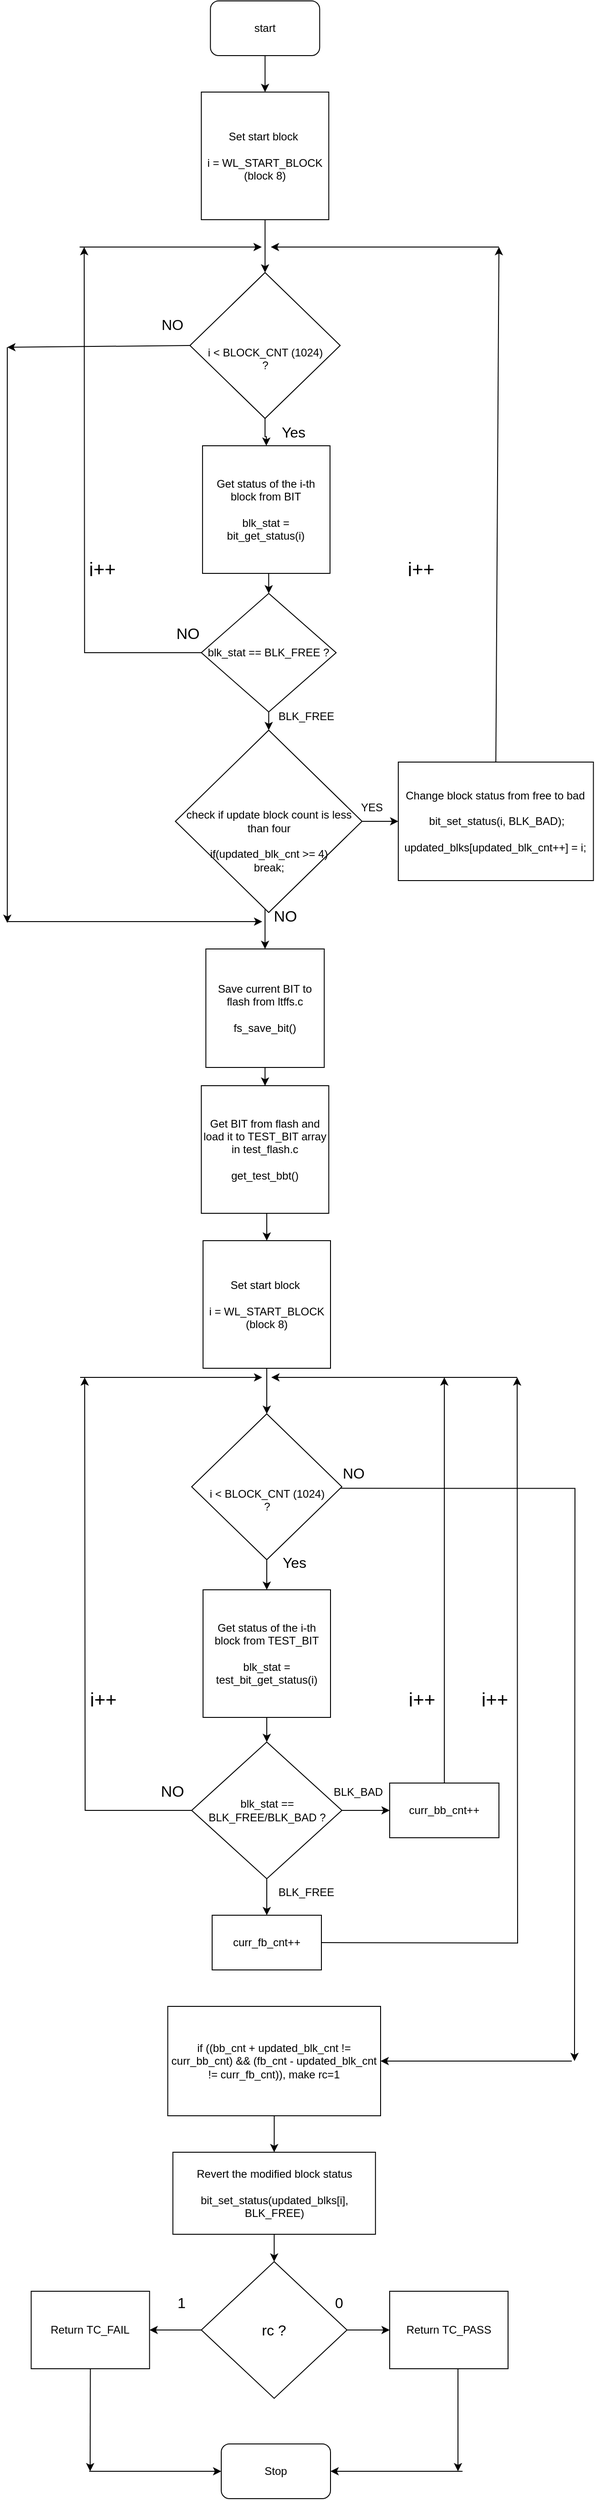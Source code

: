 <mxfile version="24.2.1" type="github">
  <diagram name="Page-1" id="3v_p0arT9vjumwwHP8JX">
    <mxGraphModel dx="1221" dy="1902" grid="1" gridSize="10" guides="1" tooltips="1" connect="1" arrows="1" fold="1" page="1" pageScale="1" pageWidth="827" pageHeight="1169" math="0" shadow="0">
      <root>
        <mxCell id="0" />
        <mxCell id="1" parent="0" />
        <mxCell id="CFVCdoT1RQqhRszC6i-9-57" value="" style="edgeStyle=orthogonalEdgeStyle;rounded=0;orthogonalLoop=1;jettySize=auto;html=1;" edge="1" parent="1" source="4gxvxBFfsv67P0vdj7MG-1" target="CFVCdoT1RQqhRszC6i-9-32">
          <mxGeometry relative="1" as="geometry" />
        </mxCell>
        <mxCell id="4gxvxBFfsv67P0vdj7MG-1" value="start" style="rounded=1;whiteSpace=wrap;html=1;" parent="1" vertex="1">
          <mxGeometry x="343.12" y="-700" width="120" height="60" as="geometry" />
        </mxCell>
        <mxCell id="9ZTEv-fv_tr6oAtbYyLb-17" value="" style="edgeStyle=orthogonalEdgeStyle;rounded=0;orthogonalLoop=1;jettySize=auto;html=1;" parent="1" source="4gxvxBFfsv67P0vdj7MG-2" target="4gxvxBFfsv67P0vdj7MG-3" edge="1">
          <mxGeometry relative="1" as="geometry" />
        </mxCell>
        <mxCell id="4gxvxBFfsv67P0vdj7MG-2" value="Save current BIT to flash from ltffs.c&lt;div&gt;&lt;br&gt;&lt;/div&gt;&lt;div&gt;fs_save_bit()&lt;br&gt;&lt;/div&gt;" style="whiteSpace=wrap;html=1;aspect=fixed;" parent="1" vertex="1">
          <mxGeometry x="338.12" y="340" width="130" height="130" as="geometry" />
        </mxCell>
        <mxCell id="4gxvxBFfsv67P0vdj7MG-10" style="edgeStyle=orthogonalEdgeStyle;rounded=0;orthogonalLoop=1;jettySize=auto;html=1;exitX=0.5;exitY=1;exitDx=0;exitDy=0;entryX=0.5;entryY=0;entryDx=0;entryDy=0;" parent="1" source="4gxvxBFfsv67P0vdj7MG-3" target="4gxvxBFfsv67P0vdj7MG-4" edge="1">
          <mxGeometry relative="1" as="geometry" />
        </mxCell>
        <mxCell id="4gxvxBFfsv67P0vdj7MG-3" value="Get BIT from flash and load it to TEST_BIT array in test_flash.c&lt;br&gt;&lt;br&gt;get_test_bbt()" style="whiteSpace=wrap;html=1;aspect=fixed;" parent="1" vertex="1">
          <mxGeometry x="333.12" y="490" width="140" height="140" as="geometry" />
        </mxCell>
        <mxCell id="4gxvxBFfsv67P0vdj7MG-44" value="" style="edgeStyle=orthogonalEdgeStyle;rounded=0;orthogonalLoop=1;jettySize=auto;html=1;" parent="1" source="4gxvxBFfsv67P0vdj7MG-4" target="4gxvxBFfsv67P0vdj7MG-41" edge="1">
          <mxGeometry relative="1" as="geometry" />
        </mxCell>
        <mxCell id="4gxvxBFfsv67P0vdj7MG-4" value="Set start block&amp;nbsp;&lt;div&gt;&lt;br&gt;&lt;/div&gt;&lt;div&gt;i =&amp;nbsp;WL_START_BLOCK&lt;/div&gt;&lt;div&gt;(block 8)&lt;/div&gt;" style="whiteSpace=wrap;html=1;aspect=fixed;" parent="1" vertex="1">
          <mxGeometry x="335" y="660" width="140" height="140" as="geometry" />
        </mxCell>
        <mxCell id="4gxvxBFfsv67P0vdj7MG-15" style="edgeStyle=orthogonalEdgeStyle;rounded=0;orthogonalLoop=1;jettySize=auto;html=1;" parent="1" source="4gxvxBFfsv67P0vdj7MG-5" edge="1">
          <mxGeometry relative="1" as="geometry">
            <mxPoint x="205" y="810" as="targetPoint" />
          </mxGeometry>
        </mxCell>
        <mxCell id="9ZTEv-fv_tr6oAtbYyLb-5" value="" style="edgeStyle=orthogonalEdgeStyle;rounded=0;orthogonalLoop=1;jettySize=auto;html=1;" parent="1" source="4gxvxBFfsv67P0vdj7MG-5" target="9ZTEv-fv_tr6oAtbYyLb-2" edge="1">
          <mxGeometry relative="1" as="geometry" />
        </mxCell>
        <mxCell id="9ZTEv-fv_tr6oAtbYyLb-20" value="" style="edgeStyle=orthogonalEdgeStyle;rounded=0;orthogonalLoop=1;jettySize=auto;html=1;" parent="1" source="4gxvxBFfsv67P0vdj7MG-5" target="9ZTEv-fv_tr6oAtbYyLb-1" edge="1">
          <mxGeometry relative="1" as="geometry" />
        </mxCell>
        <mxCell id="4gxvxBFfsv67P0vdj7MG-5" value="blk_stat == BLK_FREE/BLK_BAD ?" style="rhombus;whiteSpace=wrap;html=1;" parent="1" vertex="1">
          <mxGeometry x="322.5" y="1210" width="165" height="150" as="geometry" />
        </mxCell>
        <mxCell id="4gxvxBFfsv67P0vdj7MG-13" style="edgeStyle=orthogonalEdgeStyle;rounded=0;orthogonalLoop=1;jettySize=auto;html=1;exitX=0.5;exitY=1;exitDx=0;exitDy=0;entryX=0.5;entryY=0;entryDx=0;entryDy=0;" parent="1" source="4gxvxBFfsv67P0vdj7MG-6" target="4gxvxBFfsv67P0vdj7MG-5" edge="1">
          <mxGeometry relative="1" as="geometry" />
        </mxCell>
        <mxCell id="4gxvxBFfsv67P0vdj7MG-6" value="Get status of the i-th block from TEST_BIT&lt;br&gt;&lt;br&gt;blk_stat = test_bit_get_status(i)" style="whiteSpace=wrap;html=1;aspect=fixed;" parent="1" vertex="1">
          <mxGeometry x="335" y="1043" width="140" height="140" as="geometry" />
        </mxCell>
        <mxCell id="4gxvxBFfsv67P0vdj7MG-17" value="" style="endArrow=classic;html=1;rounded=0;" parent="1" edge="1">
          <mxGeometry width="50" height="50" relative="1" as="geometry">
            <mxPoint x="200" y="810" as="sourcePoint" />
            <mxPoint x="400" y="810" as="targetPoint" />
          </mxGeometry>
        </mxCell>
        <mxCell id="4gxvxBFfsv67P0vdj7MG-18" value="NO" style="text;html=1;align=center;verticalAlign=middle;resizable=0;points=[];autosize=1;strokeColor=none;fillColor=none;fontSize=17;" parent="1" vertex="1">
          <mxGeometry x="276.25" y="1250" width="50" height="30" as="geometry" />
        </mxCell>
        <mxCell id="4gxvxBFfsv67P0vdj7MG-20" value="i++" style="text;html=1;align=center;verticalAlign=middle;resizable=0;points=[];autosize=1;strokeColor=none;fillColor=none;fontSize=21;" parent="1" vertex="1">
          <mxGeometry x="200" y="1143" width="50" height="40" as="geometry" />
        </mxCell>
        <mxCell id="4gxvxBFfsv67P0vdj7MG-37" value="" style="endArrow=classic;html=1;rounded=0;" parent="1" edge="1">
          <mxGeometry width="50" height="50" relative="1" as="geometry">
            <mxPoint x="680" y="810" as="sourcePoint" />
            <mxPoint x="410" y="810" as="targetPoint" />
          </mxGeometry>
        </mxCell>
        <mxCell id="4gxvxBFfsv67P0vdj7MG-48" style="edgeStyle=orthogonalEdgeStyle;rounded=0;orthogonalLoop=1;jettySize=auto;html=1;exitX=0.16;exitY=1.056;exitDx=0;exitDy=0;exitPerimeter=0;" parent="1" source="4gxvxBFfsv67P0vdj7MG-49" edge="1">
          <mxGeometry relative="1" as="geometry">
            <mxPoint x="743" y="1560" as="targetPoint" />
            <mxPoint x="550" y="720" as="sourcePoint" />
          </mxGeometry>
        </mxCell>
        <mxCell id="9ZTEv-fv_tr6oAtbYyLb-18" value="" style="edgeStyle=orthogonalEdgeStyle;rounded=0;orthogonalLoop=1;jettySize=auto;html=1;" parent="1" source="4gxvxBFfsv67P0vdj7MG-41" target="4gxvxBFfsv67P0vdj7MG-6" edge="1">
          <mxGeometry relative="1" as="geometry" />
        </mxCell>
        <mxCell id="4gxvxBFfsv67P0vdj7MG-41" value="&lt;br&gt;&lt;br&gt;i &amp;lt; BLOCK_CNT (1024)&lt;br&gt;?" style="rhombus;whiteSpace=wrap;html=1;" parent="1" vertex="1">
          <mxGeometry x="322.5" y="850" width="165" height="160" as="geometry" />
        </mxCell>
        <mxCell id="4gxvxBFfsv67P0vdj7MG-47" value="&lt;font style=&quot;font-size: 16px;&quot;&gt;Yes&lt;/font&gt;" style="text;html=1;align=center;verticalAlign=middle;resizable=0;points=[];autosize=1;strokeColor=none;fillColor=none;" parent="1" vertex="1">
          <mxGeometry x="410" y="998" width="50" height="30" as="geometry" />
        </mxCell>
        <mxCell id="4gxvxBFfsv67P0vdj7MG-49" value="&lt;font style=&quot;font-size: 16px;&quot;&gt;NO&lt;/font&gt;" style="text;html=1;align=center;verticalAlign=middle;resizable=0;points=[];autosize=1;strokeColor=none;fillColor=none;" parent="1" vertex="1">
          <mxGeometry x="475" y="900" width="50" height="30" as="geometry" />
        </mxCell>
        <mxCell id="CFVCdoT1RQqhRszC6i-9-2" value="" style="edgeStyle=orthogonalEdgeStyle;rounded=0;orthogonalLoop=1;jettySize=auto;html=1;" edge="1" parent="1" source="4gxvxBFfsv67P0vdj7MG-51" target="CFVCdoT1RQqhRszC6i-9-1">
          <mxGeometry relative="1" as="geometry" />
        </mxCell>
        <mxCell id="4gxvxBFfsv67P0vdj7MG-51" value="&lt;div&gt;if ((bb_cnt + updated_blk_cnt != curr_bb_cnt) &amp;amp;&amp;amp; (fb_cnt - updated_blk_cnt != curr_fb_cnt)), make rc=1&lt;br&gt;&lt;/div&gt;" style="rounded=0;whiteSpace=wrap;html=1;" parent="1" vertex="1">
          <mxGeometry x="296.25" y="1500" width="233.75" height="120" as="geometry" />
        </mxCell>
        <mxCell id="4gxvxBFfsv67P0vdj7MG-52" value="" style="endArrow=classic;html=1;rounded=0;entryX=1;entryY=0.5;entryDx=0;entryDy=0;" parent="1" target="4gxvxBFfsv67P0vdj7MG-51" edge="1">
          <mxGeometry width="50" height="50" relative="1" as="geometry">
            <mxPoint x="740" y="1560" as="sourcePoint" />
            <mxPoint x="590" y="1460" as="targetPoint" />
          </mxGeometry>
        </mxCell>
        <mxCell id="4gxvxBFfsv67P0vdj7MG-58" value="" style="edgeStyle=orthogonalEdgeStyle;rounded=0;orthogonalLoop=1;jettySize=auto;html=1;" parent="1" source="4gxvxBFfsv67P0vdj7MG-53" target="4gxvxBFfsv67P0vdj7MG-56" edge="1">
          <mxGeometry relative="1" as="geometry" />
        </mxCell>
        <mxCell id="4gxvxBFfsv67P0vdj7MG-59" value="" style="edgeStyle=orthogonalEdgeStyle;rounded=0;orthogonalLoop=1;jettySize=auto;html=1;" parent="1" source="4gxvxBFfsv67P0vdj7MG-53" target="4gxvxBFfsv67P0vdj7MG-57" edge="1">
          <mxGeometry relative="1" as="geometry" />
        </mxCell>
        <mxCell id="4gxvxBFfsv67P0vdj7MG-53" value="&lt;font style=&quot;font-size: 16px;&quot;&gt;rc ?&lt;/font&gt;" style="rhombus;whiteSpace=wrap;html=1;" parent="1" vertex="1">
          <mxGeometry x="333.12" y="1780" width="160" height="150" as="geometry" />
        </mxCell>
        <mxCell id="4gxvxBFfsv67P0vdj7MG-56" value="Return&amp;nbsp;TC_FAIL" style="rounded=0;whiteSpace=wrap;html=1;" parent="1" vertex="1">
          <mxGeometry x="146.25" y="1812.5" width="130" height="85" as="geometry" />
        </mxCell>
        <mxCell id="4gxvxBFfsv67P0vdj7MG-57" value="Return&amp;nbsp;TC_PASS" style="rounded=0;whiteSpace=wrap;html=1;" parent="1" vertex="1">
          <mxGeometry x="540" y="1812.5" width="130" height="85" as="geometry" />
        </mxCell>
        <mxCell id="4gxvxBFfsv67P0vdj7MG-60" value="Stop" style="rounded=1;whiteSpace=wrap;html=1;" parent="1" vertex="1">
          <mxGeometry x="355" y="1980" width="120" height="60" as="geometry" />
        </mxCell>
        <mxCell id="4gxvxBFfsv67P0vdj7MG-63" value="" style="endArrow=classic;html=1;rounded=0;entryX=0;entryY=0.5;entryDx=0;entryDy=0;" parent="1" target="4gxvxBFfsv67P0vdj7MG-60" edge="1">
          <mxGeometry width="50" height="50" relative="1" as="geometry">
            <mxPoint x="210" y="2010" as="sourcePoint" />
            <mxPoint x="580" y="1700" as="targetPoint" />
          </mxGeometry>
        </mxCell>
        <mxCell id="4gxvxBFfsv67P0vdj7MG-64" value="" style="endArrow=classic;html=1;rounded=0;entryX=1;entryY=0.5;entryDx=0;entryDy=0;" parent="1" target="4gxvxBFfsv67P0vdj7MG-60" edge="1">
          <mxGeometry width="50" height="50" relative="1" as="geometry">
            <mxPoint x="620" y="2010" as="sourcePoint" />
            <mxPoint x="580" y="1700" as="targetPoint" />
          </mxGeometry>
        </mxCell>
        <mxCell id="4gxvxBFfsv67P0vdj7MG-65" value="&lt;font style=&quot;font-size: 16px;&quot;&gt;1&lt;/font&gt;" style="text;html=1;align=center;verticalAlign=middle;resizable=0;points=[];autosize=1;strokeColor=none;fillColor=none;" parent="1" vertex="1">
          <mxGeometry x="296.25" y="1810" width="30" height="30" as="geometry" />
        </mxCell>
        <mxCell id="4gxvxBFfsv67P0vdj7MG-66" value="&lt;font style=&quot;font-size: 16px;&quot;&gt;0&lt;/font&gt;" style="text;html=1;align=center;verticalAlign=middle;resizable=0;points=[];autosize=1;strokeColor=none;fillColor=none;" parent="1" vertex="1">
          <mxGeometry x="468.75" y="1810" width="30" height="30" as="geometry" />
        </mxCell>
        <mxCell id="9ZTEv-fv_tr6oAtbYyLb-10" value="" style="edgeStyle=orthogonalEdgeStyle;rounded=0;orthogonalLoop=1;jettySize=auto;html=1;" parent="1" edge="1">
          <mxGeometry relative="1" as="geometry">
            <mxPoint x="460" y="1430" as="sourcePoint" />
            <mxPoint x="680" y="810" as="targetPoint" />
          </mxGeometry>
        </mxCell>
        <mxCell id="9ZTEv-fv_tr6oAtbYyLb-1" value="curr_fb_cnt++" style="rounded=0;whiteSpace=wrap;html=1;" parent="1" vertex="1">
          <mxGeometry x="345" y="1400" width="120" height="60" as="geometry" />
        </mxCell>
        <mxCell id="9ZTEv-fv_tr6oAtbYyLb-8" value="" style="edgeStyle=orthogonalEdgeStyle;rounded=0;orthogonalLoop=1;jettySize=auto;html=1;" parent="1" source="9ZTEv-fv_tr6oAtbYyLb-2" edge="1">
          <mxGeometry relative="1" as="geometry">
            <mxPoint x="600" y="810" as="targetPoint" />
          </mxGeometry>
        </mxCell>
        <mxCell id="9ZTEv-fv_tr6oAtbYyLb-2" value="curr_bb_cnt++" style="rounded=0;whiteSpace=wrap;html=1;" parent="1" vertex="1">
          <mxGeometry x="540" y="1255" width="120" height="60" as="geometry" />
        </mxCell>
        <mxCell id="9ZTEv-fv_tr6oAtbYyLb-4" value="BLK_FREE" style="text;html=1;align=center;verticalAlign=middle;resizable=0;points=[];autosize=1;strokeColor=none;fillColor=none;" parent="1" vertex="1">
          <mxGeometry x="407.5" y="1360" width="80" height="30" as="geometry" />
        </mxCell>
        <mxCell id="9ZTEv-fv_tr6oAtbYyLb-6" value="BLK_BAD" style="text;html=1;align=center;verticalAlign=middle;resizable=0;points=[];autosize=1;strokeColor=none;fillColor=none;" parent="1" vertex="1">
          <mxGeometry x="465" y="1250" width="80" height="30" as="geometry" />
        </mxCell>
        <mxCell id="9ZTEv-fv_tr6oAtbYyLb-11" value="i++" style="text;html=1;align=center;verticalAlign=middle;resizable=0;points=[];autosize=1;strokeColor=none;fillColor=none;fontSize=21;" parent="1" vertex="1">
          <mxGeometry x="630" y="1143" width="50" height="40" as="geometry" />
        </mxCell>
        <mxCell id="9ZTEv-fv_tr6oAtbYyLb-12" value="i++" style="text;html=1;align=center;verticalAlign=middle;resizable=0;points=[];autosize=1;strokeColor=none;fillColor=none;fontSize=21;" parent="1" vertex="1">
          <mxGeometry x="550" y="1143" width="50" height="40" as="geometry" />
        </mxCell>
        <mxCell id="9ZTEv-fv_tr6oAtbYyLb-16" value="" style="edgeStyle=orthogonalEdgeStyle;rounded=0;orthogonalLoop=1;jettySize=auto;html=1;" parent="1" target="4gxvxBFfsv67P0vdj7MG-2" edge="1">
          <mxGeometry relative="1" as="geometry">
            <mxPoint x="405" y="250" as="sourcePoint" />
          </mxGeometry>
        </mxCell>
        <mxCell id="CFVCdoT1RQqhRszC6i-9-3" value="" style="edgeStyle=orthogonalEdgeStyle;rounded=0;orthogonalLoop=1;jettySize=auto;html=1;" edge="1" parent="1" source="CFVCdoT1RQqhRszC6i-9-1" target="4gxvxBFfsv67P0vdj7MG-53">
          <mxGeometry relative="1" as="geometry" />
        </mxCell>
        <mxCell id="CFVCdoT1RQqhRszC6i-9-1" value="Revert the modified block status&lt;div&gt;&lt;br&gt;bit_set_status(updated_blks[i], BLK_FREE)&lt;br&gt;&lt;/div&gt;" style="rounded=0;whiteSpace=wrap;html=1;" vertex="1" parent="1">
          <mxGeometry x="301.88" y="1660" width="222.5" height="90" as="geometry" />
        </mxCell>
        <mxCell id="CFVCdoT1RQqhRszC6i-9-28" value="" style="endArrow=classic;html=1;rounded=0;exitX=0.5;exitY=1;exitDx=0;exitDy=0;" edge="1" parent="1" source="4gxvxBFfsv67P0vdj7MG-56">
          <mxGeometry width="50" height="50" relative="1" as="geometry">
            <mxPoint x="370" y="1950" as="sourcePoint" />
            <mxPoint x="211" y="2010" as="targetPoint" />
          </mxGeometry>
        </mxCell>
        <mxCell id="CFVCdoT1RQqhRszC6i-9-29" value="" style="endArrow=classic;html=1;rounded=0;exitX=0.577;exitY=1.002;exitDx=0;exitDy=0;exitPerimeter=0;" edge="1" parent="1" source="4gxvxBFfsv67P0vdj7MG-57">
          <mxGeometry width="50" height="50" relative="1" as="geometry">
            <mxPoint x="370" y="1950" as="sourcePoint" />
            <mxPoint x="615" y="2010" as="targetPoint" />
          </mxGeometry>
        </mxCell>
        <mxCell id="CFVCdoT1RQqhRszC6i-9-31" value="" style="edgeStyle=orthogonalEdgeStyle;rounded=0;orthogonalLoop=1;jettySize=auto;html=1;" edge="1" parent="1" source="CFVCdoT1RQqhRszC6i-9-32" target="CFVCdoT1RQqhRszC6i-9-44">
          <mxGeometry relative="1" as="geometry" />
        </mxCell>
        <mxCell id="CFVCdoT1RQqhRszC6i-9-32" value="Set start block&amp;nbsp;&lt;div&gt;&lt;br&gt;&lt;/div&gt;&lt;div&gt;i =&amp;nbsp;WL_START_BLOCK&lt;/div&gt;&lt;div&gt;(block 8)&lt;/div&gt;" style="whiteSpace=wrap;html=1;aspect=fixed;" vertex="1" parent="1">
          <mxGeometry x="333.12" y="-600" width="140" height="140" as="geometry" />
        </mxCell>
        <mxCell id="CFVCdoT1RQqhRszC6i-9-33" style="edgeStyle=orthogonalEdgeStyle;rounded=0;orthogonalLoop=1;jettySize=auto;html=1;" edge="1" parent="1" source="CFVCdoT1RQqhRszC6i-9-36">
          <mxGeometry relative="1" as="geometry">
            <mxPoint x="204.45" y="-430" as="targetPoint" />
          </mxGeometry>
        </mxCell>
        <mxCell id="CFVCdoT1RQqhRszC6i-9-60" value="" style="edgeStyle=orthogonalEdgeStyle;rounded=0;orthogonalLoop=1;jettySize=auto;html=1;" edge="1" parent="1" source="CFVCdoT1RQqhRszC6i-9-36" target="CFVCdoT1RQqhRszC6i-9-59">
          <mxGeometry relative="1" as="geometry" />
        </mxCell>
        <mxCell id="CFVCdoT1RQqhRszC6i-9-36" value="blk_stat == BLK_FREE ?" style="rhombus;whiteSpace=wrap;html=1;" vertex="1" parent="1">
          <mxGeometry x="333.12" y="-50" width="148.05" height="130" as="geometry" />
        </mxCell>
        <mxCell id="CFVCdoT1RQqhRszC6i-9-37" style="edgeStyle=orthogonalEdgeStyle;rounded=0;orthogonalLoop=1;jettySize=auto;html=1;exitX=0.5;exitY=1;exitDx=0;exitDy=0;entryX=0.5;entryY=0;entryDx=0;entryDy=0;" edge="1" parent="1" source="CFVCdoT1RQqhRszC6i-9-38" target="CFVCdoT1RQqhRszC6i-9-36">
          <mxGeometry relative="1" as="geometry" />
        </mxCell>
        <mxCell id="CFVCdoT1RQqhRszC6i-9-38" value="Get status of the i-th block from BIT&lt;br&gt;&lt;br&gt;blk_stat = bit_get_status(i)" style="whiteSpace=wrap;html=1;aspect=fixed;" vertex="1" parent="1">
          <mxGeometry x="334.45" y="-212" width="140" height="140" as="geometry" />
        </mxCell>
        <mxCell id="CFVCdoT1RQqhRszC6i-9-39" value="" style="endArrow=classic;html=1;rounded=0;" edge="1" parent="1">
          <mxGeometry width="50" height="50" relative="1" as="geometry">
            <mxPoint x="199.45" y="-430" as="sourcePoint" />
            <mxPoint x="399.45" y="-430" as="targetPoint" />
          </mxGeometry>
        </mxCell>
        <mxCell id="CFVCdoT1RQqhRszC6i-9-40" value="NO" style="text;html=1;align=center;verticalAlign=middle;resizable=0;points=[];autosize=1;strokeColor=none;fillColor=none;fontSize=17;" vertex="1" parent="1">
          <mxGeometry x="293.12" y="-20" width="50" height="30" as="geometry" />
        </mxCell>
        <mxCell id="CFVCdoT1RQqhRszC6i-9-41" value="i++" style="text;html=1;align=center;verticalAlign=middle;resizable=0;points=[];autosize=1;strokeColor=none;fillColor=none;fontSize=21;" vertex="1" parent="1">
          <mxGeometry x="199.45" y="-97" width="50" height="40" as="geometry" />
        </mxCell>
        <mxCell id="CFVCdoT1RQqhRszC6i-9-42" value="" style="endArrow=classic;html=1;rounded=0;" edge="1" parent="1">
          <mxGeometry width="50" height="50" relative="1" as="geometry">
            <mxPoint x="660" y="-430" as="sourcePoint" />
            <mxPoint x="409.45" y="-430" as="targetPoint" />
          </mxGeometry>
        </mxCell>
        <mxCell id="CFVCdoT1RQqhRszC6i-9-43" value="" style="edgeStyle=orthogonalEdgeStyle;rounded=0;orthogonalLoop=1;jettySize=auto;html=1;" edge="1" parent="1" source="CFVCdoT1RQqhRszC6i-9-44" target="CFVCdoT1RQqhRszC6i-9-38">
          <mxGeometry relative="1" as="geometry" />
        </mxCell>
        <mxCell id="CFVCdoT1RQqhRszC6i-9-44" value="&lt;br&gt;&lt;br&gt;i &amp;lt; BLOCK_CNT (1024)&lt;br&gt;?" style="rhombus;whiteSpace=wrap;html=1;" vertex="1" parent="1">
          <mxGeometry x="320.62" y="-402" width="165" height="160" as="geometry" />
        </mxCell>
        <mxCell id="CFVCdoT1RQqhRszC6i-9-45" value="&lt;font style=&quot;font-size: 16px;&quot;&gt;Yes&lt;/font&gt;" style="text;html=1;align=center;verticalAlign=middle;resizable=0;points=[];autosize=1;strokeColor=none;fillColor=none;" vertex="1" parent="1">
          <mxGeometry x="409.45" y="-242" width="50" height="30" as="geometry" />
        </mxCell>
        <mxCell id="CFVCdoT1RQqhRszC6i-9-46" value="&lt;font style=&quot;font-size: 16px;&quot;&gt;NO&lt;/font&gt;" style="text;html=1;align=center;verticalAlign=middle;resizable=0;points=[];autosize=1;strokeColor=none;fillColor=none;" vertex="1" parent="1">
          <mxGeometry x="276.25" y="-360" width="50" height="30" as="geometry" />
        </mxCell>
        <mxCell id="CFVCdoT1RQqhRszC6i-9-48" value="Change block status from free to bad&lt;br&gt;&lt;div&gt;&lt;br&gt;&lt;div&gt;&amp;nbsp;bit_set_status(i, BLK_BAD);&lt;/div&gt;&lt;div&gt;&amp;nbsp; &amp;nbsp; &amp;nbsp; &amp;nbsp; &amp;nbsp; &amp;nbsp; updated_blks[updated_blk_cnt++] = i;&lt;/div&gt;&lt;/div&gt;" style="rounded=0;whiteSpace=wrap;html=1;" vertex="1" parent="1">
          <mxGeometry x="549.45" y="135" width="214.3" height="130" as="geometry" />
        </mxCell>
        <mxCell id="CFVCdoT1RQqhRszC6i-9-51" value="BLK_FREE" style="text;html=1;align=center;verticalAlign=middle;resizable=0;points=[];autosize=1;strokeColor=none;fillColor=none;" vertex="1" parent="1">
          <mxGeometry x="407.5" y="70" width="80" height="30" as="geometry" />
        </mxCell>
        <mxCell id="CFVCdoT1RQqhRszC6i-9-54" value="i++" style="text;html=1;align=center;verticalAlign=middle;resizable=0;points=[];autosize=1;strokeColor=none;fillColor=none;fontSize=21;" vertex="1" parent="1">
          <mxGeometry x="549.45" y="-97" width="50" height="40" as="geometry" />
        </mxCell>
        <mxCell id="CFVCdoT1RQqhRszC6i-9-61" value="" style="edgeStyle=orthogonalEdgeStyle;rounded=0;orthogonalLoop=1;jettySize=auto;html=1;" edge="1" parent="1" source="CFVCdoT1RQqhRszC6i-9-59" target="CFVCdoT1RQqhRszC6i-9-48">
          <mxGeometry relative="1" as="geometry" />
        </mxCell>
        <mxCell id="CFVCdoT1RQqhRszC6i-9-59" value="&lt;br&gt;&lt;br&gt;&lt;br&gt;check if update block count is less than four&lt;br&gt;&lt;br&gt;if(updated_blk_cnt &amp;gt;= 4)&lt;div&gt;break;&lt;/div&gt;" style="rhombus;whiteSpace=wrap;html=1;" vertex="1" parent="1">
          <mxGeometry x="304.64" y="100" width="205" height="200" as="geometry" />
        </mxCell>
        <mxCell id="CFVCdoT1RQqhRszC6i-9-62" value="NO" style="text;html=1;align=center;verticalAlign=middle;resizable=0;points=[];autosize=1;strokeColor=none;fillColor=none;fontSize=17;" vertex="1" parent="1">
          <mxGeometry x="400" y="290" width="50" height="30" as="geometry" />
        </mxCell>
        <mxCell id="CFVCdoT1RQqhRszC6i-9-63" value="YES" style="text;html=1;align=center;verticalAlign=middle;resizable=0;points=[];autosize=1;strokeColor=none;fillColor=none;" vertex="1" parent="1">
          <mxGeometry x="495" y="170" width="50" height="30" as="geometry" />
        </mxCell>
        <mxCell id="CFVCdoT1RQqhRszC6i-9-64" value="" style="endArrow=classic;html=1;rounded=0;exitX=0.5;exitY=0;exitDx=0;exitDy=0;" edge="1" parent="1" source="CFVCdoT1RQqhRszC6i-9-48">
          <mxGeometry width="50" height="50" relative="1" as="geometry">
            <mxPoint x="370" y="140" as="sourcePoint" />
            <mxPoint x="660" y="-430" as="targetPoint" />
          </mxGeometry>
        </mxCell>
        <mxCell id="CFVCdoT1RQqhRszC6i-9-65" value="" style="endArrow=classic;html=1;rounded=0;exitX=0;exitY=0.5;exitDx=0;exitDy=0;" edge="1" parent="1" source="CFVCdoT1RQqhRszC6i-9-44">
          <mxGeometry width="50" height="50" relative="1" as="geometry">
            <mxPoint x="370" y="-80" as="sourcePoint" />
            <mxPoint x="120" y="-320" as="targetPoint" />
          </mxGeometry>
        </mxCell>
        <mxCell id="CFVCdoT1RQqhRszC6i-9-66" value="" style="endArrow=classic;html=1;rounded=0;" edge="1" parent="1">
          <mxGeometry width="50" height="50" relative="1" as="geometry">
            <mxPoint x="120" y="-320" as="sourcePoint" />
            <mxPoint x="120" y="311.333" as="targetPoint" />
          </mxGeometry>
        </mxCell>
        <mxCell id="CFVCdoT1RQqhRszC6i-9-67" value="" style="endArrow=classic;html=1;rounded=0;" edge="1" parent="1">
          <mxGeometry width="50" height="50" relative="1" as="geometry">
            <mxPoint x="120" y="310" as="sourcePoint" />
            <mxPoint x="400" y="310" as="targetPoint" />
          </mxGeometry>
        </mxCell>
      </root>
    </mxGraphModel>
  </diagram>
</mxfile>
